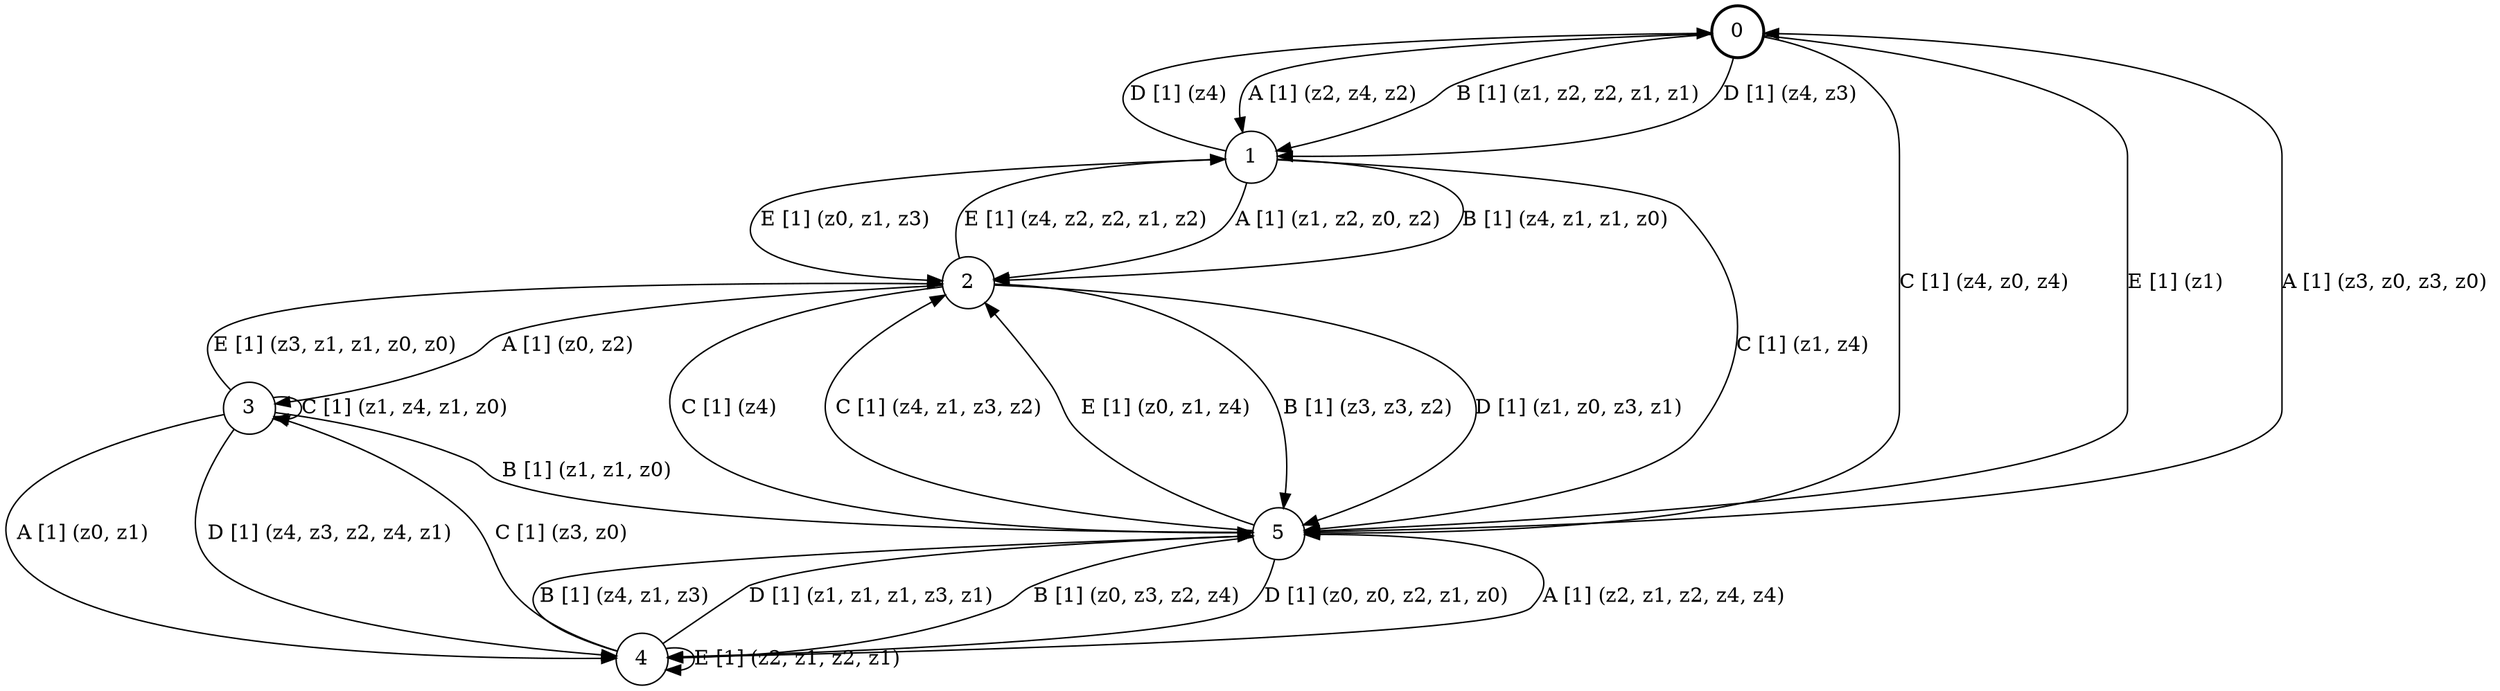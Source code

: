 # generated file, don't try to modify
# command: dot -Tpng <filename> > tree.png
digraph Automaton {
    node [shape = circle];
    0 [style = "bold"];
    0 -> 1 [label = "A [1] (z2, z4, z2) "];
    0 -> 1 [label = "B [1] (z1, z2, z2, z1, z1) "];
    0 -> 5 [label = "C [1] (z4, z0, z4) "];
    0 -> 1 [label = "D [1] (z4, z3) "];
    0 -> 5 [label = "E [1] (z1) "];
    1 -> 2 [label = "A [1] (z1, z2, z0, z2) "];
    1 -> 2 [label = "B [1] (z4, z1, z1, z0) "];
    1 -> 5 [label = "C [1] (z1, z4) "];
    1 -> 0 [label = "D [1] (z4) "];
    1 -> 2 [label = "E [1] (z0, z1, z3) "];
    2 -> 3 [label = "A [1] (z0, z2) "];
    2 -> 5 [label = "B [1] (z3, z3, z2) "];
    2 -> 5 [label = "C [1] (z4) "];
    2 -> 5 [label = "D [1] (z1, z0, z3, z1) "];
    2 -> 1 [label = "E [1] (z4, z2, z2, z1, z2) "];
    3 -> 4 [label = "A [1] (z0, z1) "];
    3 -> 5 [label = "B [1] (z1, z1, z0) "];
    3 -> 3 [label = "C [1] (z1, z4, z1, z0) "];
    3 -> 4 [label = "D [1] (z4, z3, z2, z4, z1) "];
    3 -> 2 [label = "E [1] (z3, z1, z1, z0, z0) "];
    4 -> 5 [label = "A [1] (z2, z1, z2, z4, z4) "];
    4 -> 5 [label = "B [1] (z4, z1, z3) "];
    4 -> 3 [label = "C [1] (z3, z0) "];
    4 -> 5 [label = "D [1] (z1, z1, z1, z3, z1) "];
    4 -> 4 [label = "E [1] (z2, z1, z2, z1) "];
    5 -> 0 [label = "A [1] (z3, z0, z3, z0) "];
    5 -> 4 [label = "B [1] (z0, z3, z2, z4) "];
    5 -> 2 [label = "C [1] (z4, z1, z3, z2) "];
    5 -> 4 [label = "D [1] (z0, z0, z2, z1, z0) "];
    5 -> 2 [label = "E [1] (z0, z1, z4) "];
}
